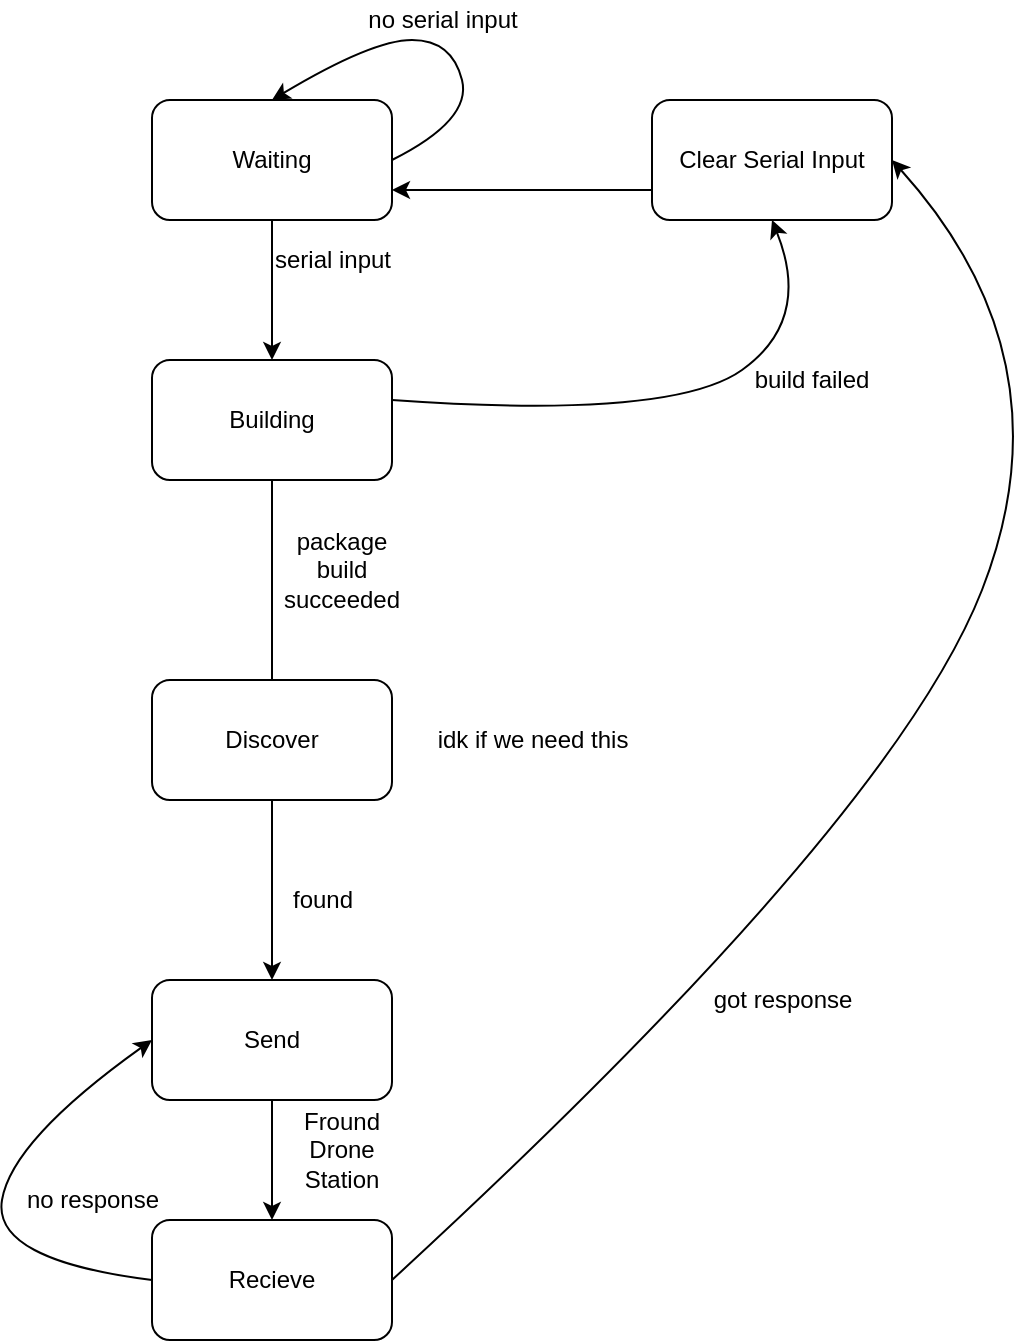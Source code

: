 <mxfile>
    <diagram id="GLWTkyIiPAEj8kXaw2zW" name="Page-1">
        <mxGraphModel dx="525" dy="900" grid="1" gridSize="10" guides="1" tooltips="1" connect="1" arrows="1" fold="1" page="1" pageScale="1" pageWidth="850" pageHeight="1100" math="0" shadow="0">
            <root>
                <mxCell id="0"/>
                <mxCell id="1" parent="0"/>
                <mxCell id="9" value="" style="edgeStyle=none;html=1;" parent="1" source="2" target="3" edge="1">
                    <mxGeometry relative="1" as="geometry"/>
                </mxCell>
                <mxCell id="2" value="Waiting" style="rounded=1;whiteSpace=wrap;html=1;" parent="1" vertex="1">
                    <mxGeometry x="110" y="120" width="120" height="60" as="geometry"/>
                </mxCell>
                <mxCell id="11" value="" style="edgeStyle=none;html=1;startArrow=none;" parent="1" source="25" target="4" edge="1">
                    <mxGeometry relative="1" as="geometry"/>
                </mxCell>
                <mxCell id="3" value="Building" style="rounded=1;whiteSpace=wrap;html=1;" parent="1" vertex="1">
                    <mxGeometry x="110" y="250" width="120" height="60" as="geometry"/>
                </mxCell>
                <mxCell id="14" value="" style="edgeStyle=none;html=1;" parent="1" source="4" target="5" edge="1">
                    <mxGeometry relative="1" as="geometry"/>
                </mxCell>
                <mxCell id="4" value="Send" style="rounded=1;whiteSpace=wrap;html=1;" parent="1" vertex="1">
                    <mxGeometry x="110" y="560" width="120" height="60" as="geometry"/>
                </mxCell>
                <mxCell id="5" value="Recieve" style="rounded=1;whiteSpace=wrap;html=1;" parent="1" vertex="1">
                    <mxGeometry x="110" y="680" width="120" height="60" as="geometry"/>
                </mxCell>
                <mxCell id="7" value="" style="curved=1;endArrow=classic;html=1;entryX=0.5;entryY=0;entryDx=0;entryDy=0;" parent="1" target="2" edge="1">
                    <mxGeometry width="50" height="50" relative="1" as="geometry">
                        <mxPoint x="230" y="150" as="sourcePoint"/>
                        <mxPoint x="280" y="100" as="targetPoint"/>
                        <Array as="points">
                            <mxPoint x="270" y="130"/>
                            <mxPoint x="260" y="90"/>
                            <mxPoint x="220" y="90"/>
                        </Array>
                    </mxGeometry>
                </mxCell>
                <mxCell id="8" value="no serial input" style="text;html=1;align=center;verticalAlign=middle;resizable=0;points=[];autosize=1;strokeColor=none;fillColor=none;" parent="1" vertex="1">
                    <mxGeometry x="210" y="70" width="90" height="20" as="geometry"/>
                </mxCell>
                <mxCell id="10" value="serial input" style="text;html=1;align=center;verticalAlign=middle;resizable=0;points=[];autosize=1;strokeColor=none;fillColor=none;" parent="1" vertex="1">
                    <mxGeometry x="165" y="190" width="70" height="20" as="geometry"/>
                </mxCell>
                <mxCell id="13" value="package build succeeded" style="text;html=1;strokeColor=none;fillColor=none;align=center;verticalAlign=middle;whiteSpace=wrap;rounded=0;" parent="1" vertex="1">
                    <mxGeometry x="175" y="340" width="60" height="30" as="geometry"/>
                </mxCell>
                <mxCell id="15" value="Fround Drone Station" style="text;html=1;strokeColor=none;fillColor=none;align=center;verticalAlign=middle;whiteSpace=wrap;rounded=0;" parent="1" vertex="1">
                    <mxGeometry x="175" y="630" width="60" height="30" as="geometry"/>
                </mxCell>
                <mxCell id="17" value="" style="curved=1;endArrow=classic;html=1;entryX=0.5;entryY=1;entryDx=0;entryDy=0;" parent="1" target="19" edge="1">
                    <mxGeometry width="50" height="50" relative="1" as="geometry">
                        <mxPoint x="230" y="270" as="sourcePoint"/>
                        <mxPoint x="280" y="220" as="targetPoint"/>
                        <Array as="points">
                            <mxPoint x="370" y="280"/>
                            <mxPoint x="440" y="230"/>
                        </Array>
                    </mxGeometry>
                </mxCell>
                <mxCell id="18" value="build failed" style="text;html=1;strokeColor=none;fillColor=none;align=center;verticalAlign=middle;whiteSpace=wrap;rounded=0;" parent="1" vertex="1">
                    <mxGeometry x="410" y="245" width="60" height="30" as="geometry"/>
                </mxCell>
                <mxCell id="20" style="edgeStyle=none;html=1;exitX=0;exitY=0.75;exitDx=0;exitDy=0;entryX=1;entryY=0.75;entryDx=0;entryDy=0;" parent="1" source="19" target="2" edge="1">
                    <mxGeometry relative="1" as="geometry"/>
                </mxCell>
                <mxCell id="19" value="Clear Serial Input" style="rounded=1;whiteSpace=wrap;html=1;" parent="1" vertex="1">
                    <mxGeometry x="360" y="120" width="120" height="60" as="geometry"/>
                </mxCell>
                <mxCell id="21" value="" style="curved=1;endArrow=classic;html=1;exitX=1;exitY=0.5;exitDx=0;exitDy=0;entryX=1;entryY=0.5;entryDx=0;entryDy=0;" parent="1" source="5" target="19" edge="1">
                    <mxGeometry width="50" height="50" relative="1" as="geometry">
                        <mxPoint x="380" y="380" as="sourcePoint"/>
                        <mxPoint x="460" y="320" as="targetPoint"/>
                        <Array as="points">
                            <mxPoint x="480" y="480"/>
                            <mxPoint x="570" y="250"/>
                        </Array>
                    </mxGeometry>
                </mxCell>
                <mxCell id="25" value="Discover" style="rounded=1;whiteSpace=wrap;html=1;" vertex="1" parent="1">
                    <mxGeometry x="110" y="410" width="120" height="60" as="geometry"/>
                </mxCell>
                <mxCell id="26" value="" style="edgeStyle=none;html=1;endArrow=none;" edge="1" parent="1" source="3" target="25">
                    <mxGeometry relative="1" as="geometry">
                        <mxPoint x="170" y="290" as="sourcePoint"/>
                        <mxPoint x="170" y="560" as="targetPoint"/>
                    </mxGeometry>
                </mxCell>
                <mxCell id="28" value="found&lt;br&gt;" style="text;html=1;align=center;verticalAlign=middle;resizable=0;points=[];autosize=1;strokeColor=none;fillColor=none;" vertex="1" parent="1">
                    <mxGeometry x="170" y="510" width="50" height="20" as="geometry"/>
                </mxCell>
                <mxCell id="29" value="" style="curved=1;endArrow=classic;html=1;exitX=0;exitY=0.5;exitDx=0;exitDy=0;entryX=0;entryY=0.5;entryDx=0;entryDy=0;" edge="1" parent="1" source="5" target="4">
                    <mxGeometry width="50" height="50" relative="1" as="geometry">
                        <mxPoint x="250" y="540" as="sourcePoint"/>
                        <mxPoint x="300" y="490" as="targetPoint"/>
                        <Array as="points">
                            <mxPoint x="30" y="700"/>
                            <mxPoint x="40" y="640"/>
                        </Array>
                    </mxGeometry>
                </mxCell>
                <mxCell id="30" value="no response" style="text;html=1;align=center;verticalAlign=middle;resizable=0;points=[];autosize=1;strokeColor=none;fillColor=none;" vertex="1" parent="1">
                    <mxGeometry x="40" y="660" width="80" height="20" as="geometry"/>
                </mxCell>
                <mxCell id="31" value="idk if we need this&lt;br&gt;" style="text;html=1;align=center;verticalAlign=middle;resizable=0;points=[];autosize=1;strokeColor=none;fillColor=none;" vertex="1" parent="1">
                    <mxGeometry x="245" y="430" width="110" height="20" as="geometry"/>
                </mxCell>
                <mxCell id="32" value="got response" style="text;html=1;align=center;verticalAlign=middle;resizable=0;points=[];autosize=1;strokeColor=none;fillColor=none;" vertex="1" parent="1">
                    <mxGeometry x="385" y="560" width="80" height="20" as="geometry"/>
                </mxCell>
            </root>
        </mxGraphModel>
    </diagram>
</mxfile>